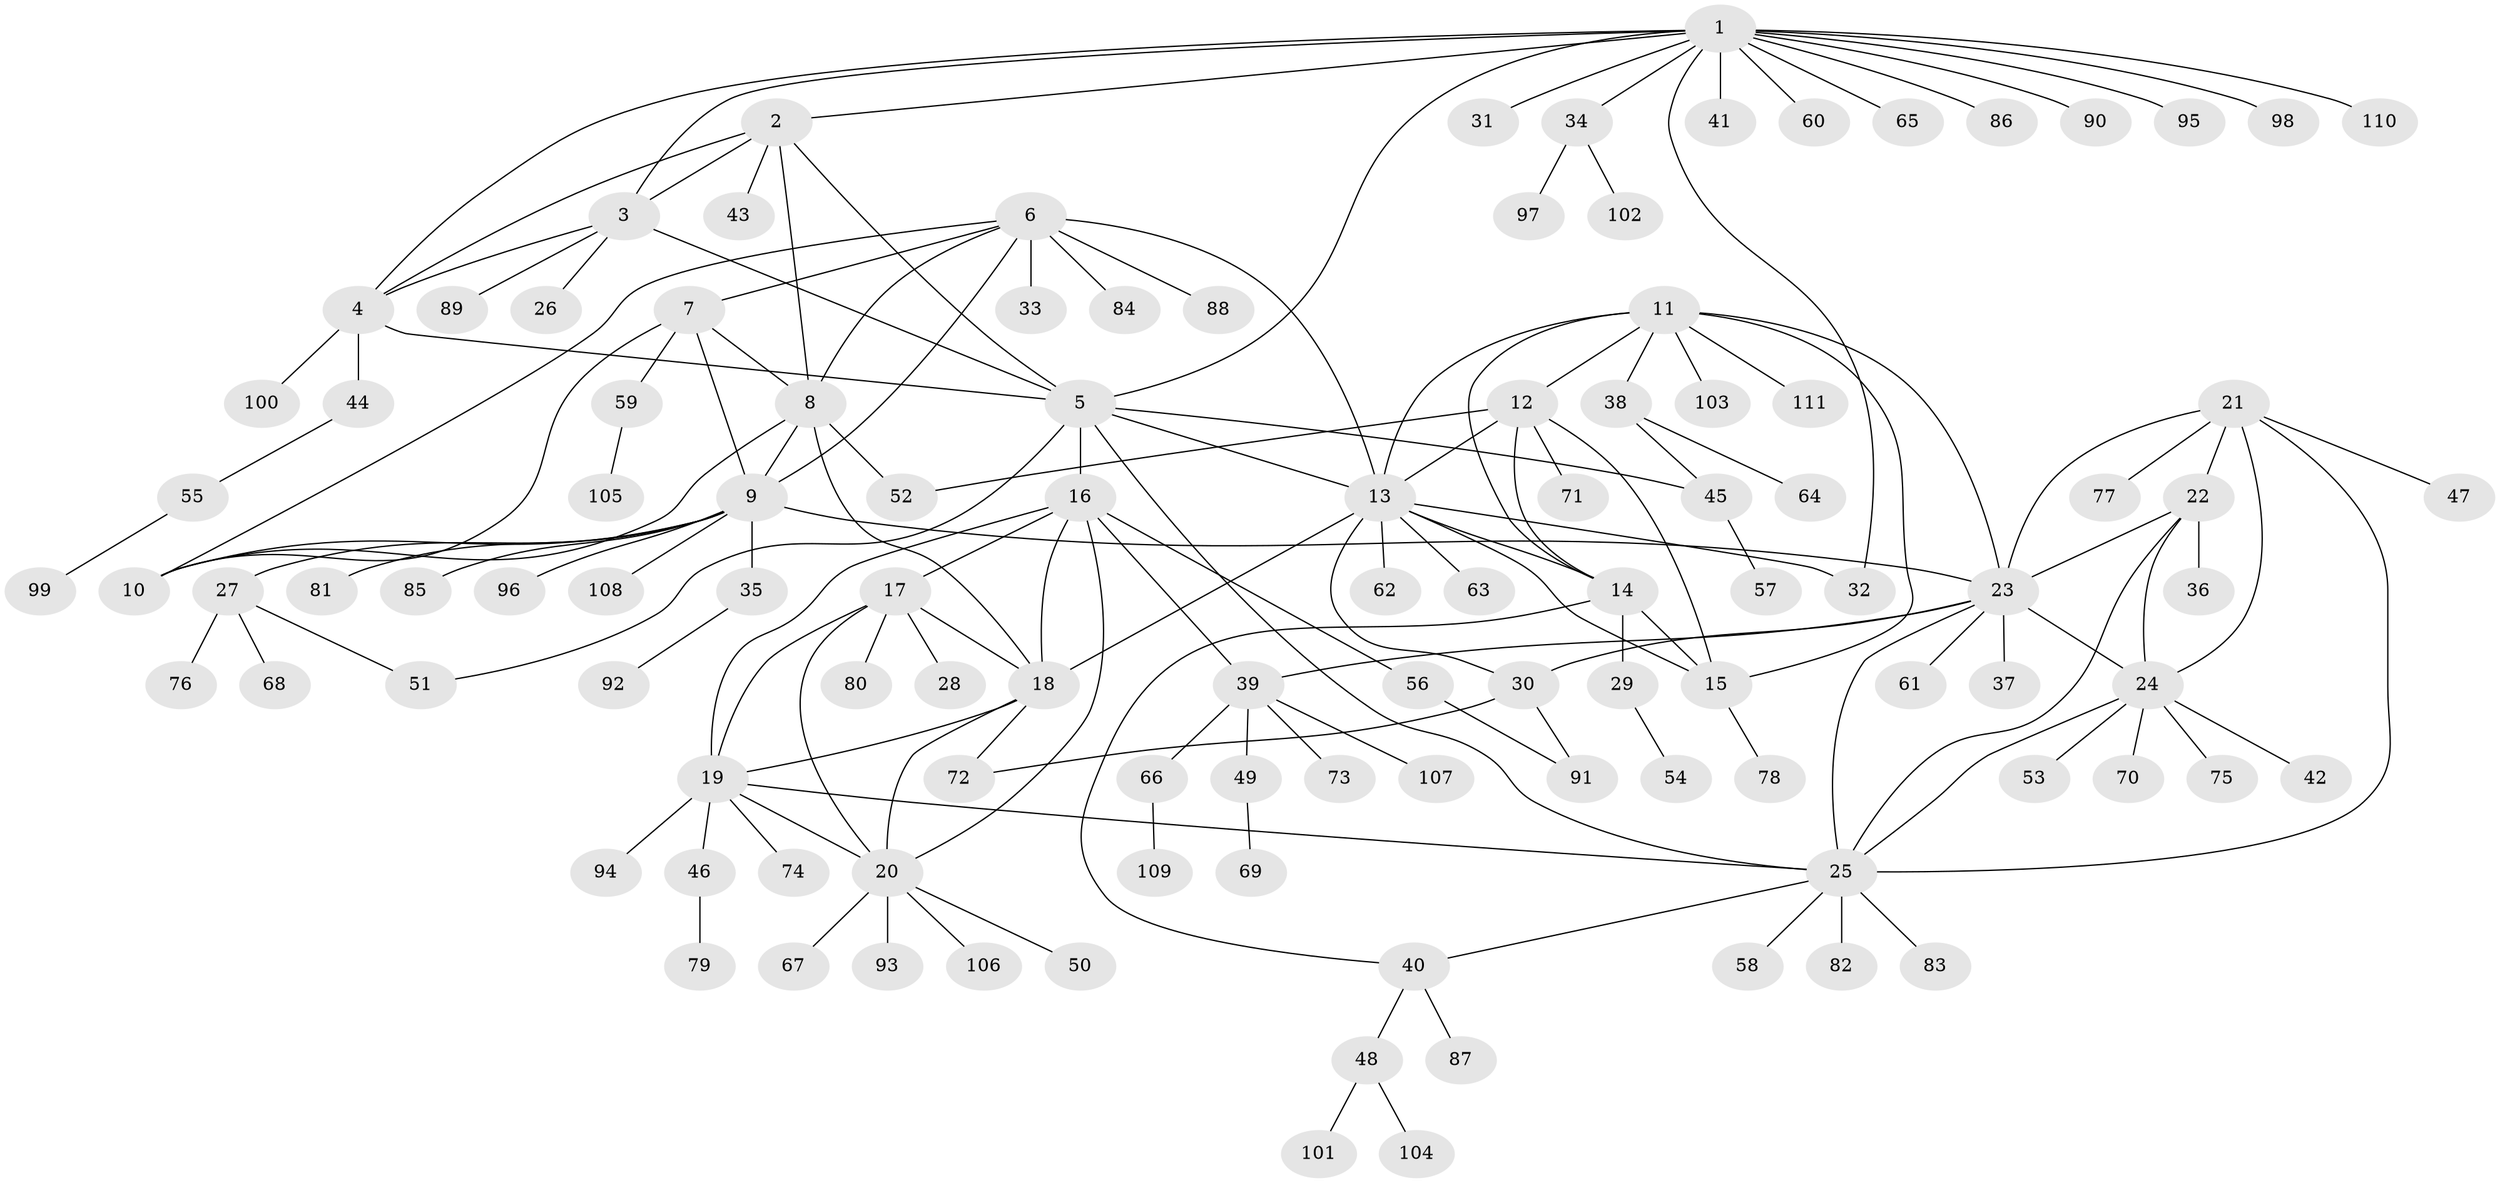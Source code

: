 // Generated by graph-tools (version 1.1) at 2025/26/03/09/25 03:26:49]
// undirected, 111 vertices, 155 edges
graph export_dot {
graph [start="1"]
  node [color=gray90,style=filled];
  1;
  2;
  3;
  4;
  5;
  6;
  7;
  8;
  9;
  10;
  11;
  12;
  13;
  14;
  15;
  16;
  17;
  18;
  19;
  20;
  21;
  22;
  23;
  24;
  25;
  26;
  27;
  28;
  29;
  30;
  31;
  32;
  33;
  34;
  35;
  36;
  37;
  38;
  39;
  40;
  41;
  42;
  43;
  44;
  45;
  46;
  47;
  48;
  49;
  50;
  51;
  52;
  53;
  54;
  55;
  56;
  57;
  58;
  59;
  60;
  61;
  62;
  63;
  64;
  65;
  66;
  67;
  68;
  69;
  70;
  71;
  72;
  73;
  74;
  75;
  76;
  77;
  78;
  79;
  80;
  81;
  82;
  83;
  84;
  85;
  86;
  87;
  88;
  89;
  90;
  91;
  92;
  93;
  94;
  95;
  96;
  97;
  98;
  99;
  100;
  101;
  102;
  103;
  104;
  105;
  106;
  107;
  108;
  109;
  110;
  111;
  1 -- 2;
  1 -- 3;
  1 -- 4;
  1 -- 5;
  1 -- 31;
  1 -- 32;
  1 -- 34;
  1 -- 41;
  1 -- 60;
  1 -- 65;
  1 -- 86;
  1 -- 90;
  1 -- 95;
  1 -- 98;
  1 -- 110;
  2 -- 3;
  2 -- 4;
  2 -- 5;
  2 -- 8;
  2 -- 43;
  3 -- 4;
  3 -- 5;
  3 -- 26;
  3 -- 89;
  4 -- 5;
  4 -- 44;
  4 -- 100;
  5 -- 13;
  5 -- 16;
  5 -- 25;
  5 -- 45;
  5 -- 51;
  6 -- 7;
  6 -- 8;
  6 -- 9;
  6 -- 10;
  6 -- 13;
  6 -- 33;
  6 -- 84;
  6 -- 88;
  7 -- 8;
  7 -- 9;
  7 -- 10;
  7 -- 59;
  8 -- 9;
  8 -- 10;
  8 -- 18;
  8 -- 52;
  9 -- 10;
  9 -- 23;
  9 -- 27;
  9 -- 35;
  9 -- 81;
  9 -- 85;
  9 -- 96;
  9 -- 108;
  11 -- 12;
  11 -- 13;
  11 -- 14;
  11 -- 15;
  11 -- 23;
  11 -- 38;
  11 -- 103;
  11 -- 111;
  12 -- 13;
  12 -- 14;
  12 -- 15;
  12 -- 52;
  12 -- 71;
  13 -- 14;
  13 -- 15;
  13 -- 18;
  13 -- 30;
  13 -- 32;
  13 -- 62;
  13 -- 63;
  14 -- 15;
  14 -- 29;
  14 -- 40;
  15 -- 78;
  16 -- 17;
  16 -- 18;
  16 -- 19;
  16 -- 20;
  16 -- 39;
  16 -- 56;
  17 -- 18;
  17 -- 19;
  17 -- 20;
  17 -- 28;
  17 -- 80;
  18 -- 19;
  18 -- 20;
  18 -- 72;
  19 -- 20;
  19 -- 25;
  19 -- 46;
  19 -- 74;
  19 -- 94;
  20 -- 50;
  20 -- 67;
  20 -- 93;
  20 -- 106;
  21 -- 22;
  21 -- 23;
  21 -- 24;
  21 -- 25;
  21 -- 47;
  21 -- 77;
  22 -- 23;
  22 -- 24;
  22 -- 25;
  22 -- 36;
  23 -- 24;
  23 -- 25;
  23 -- 30;
  23 -- 37;
  23 -- 39;
  23 -- 61;
  24 -- 25;
  24 -- 42;
  24 -- 53;
  24 -- 70;
  24 -- 75;
  25 -- 40;
  25 -- 58;
  25 -- 82;
  25 -- 83;
  27 -- 51;
  27 -- 68;
  27 -- 76;
  29 -- 54;
  30 -- 72;
  30 -- 91;
  34 -- 97;
  34 -- 102;
  35 -- 92;
  38 -- 45;
  38 -- 64;
  39 -- 49;
  39 -- 66;
  39 -- 73;
  39 -- 107;
  40 -- 48;
  40 -- 87;
  44 -- 55;
  45 -- 57;
  46 -- 79;
  48 -- 101;
  48 -- 104;
  49 -- 69;
  55 -- 99;
  56 -- 91;
  59 -- 105;
  66 -- 109;
}
